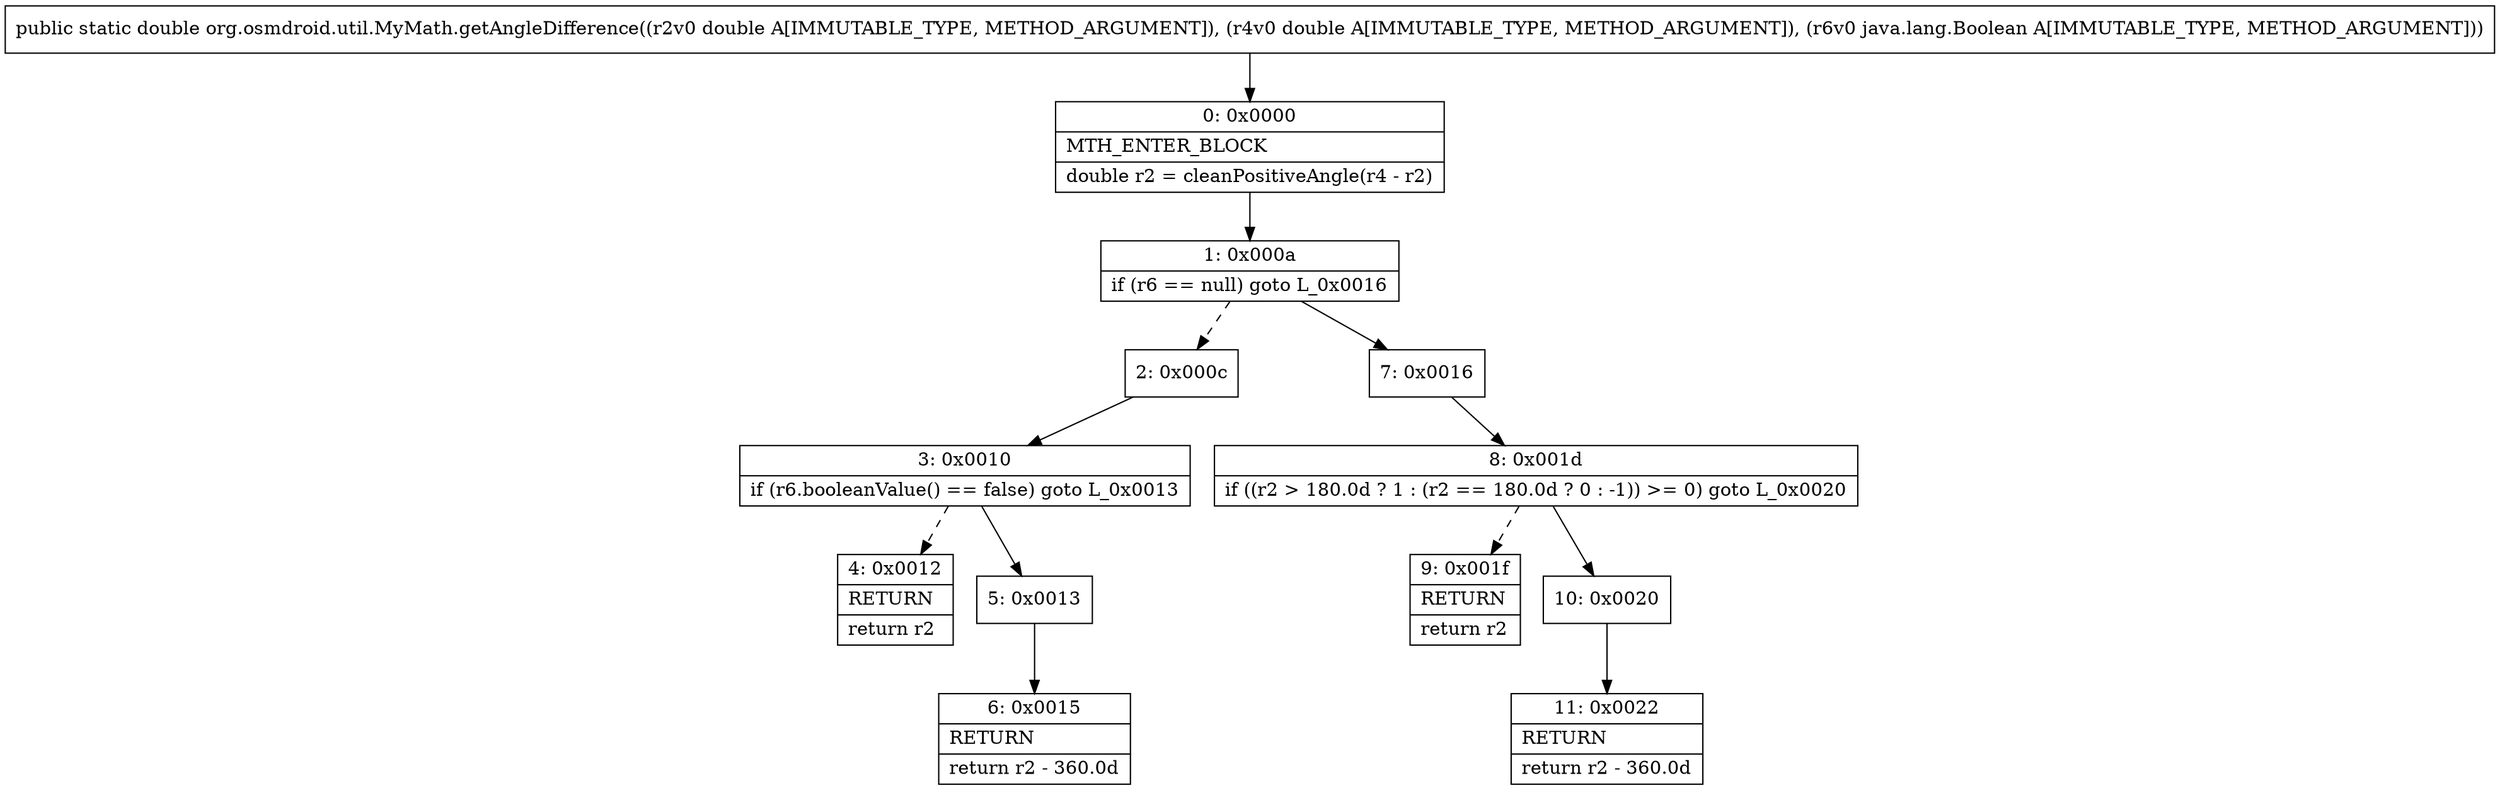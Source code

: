 digraph "CFG fororg.osmdroid.util.MyMath.getAngleDifference(DDLjava\/lang\/Boolean;)D" {
Node_0 [shape=record,label="{0\:\ 0x0000|MTH_ENTER_BLOCK\l|double r2 = cleanPositiveAngle(r4 \- r2)\l}"];
Node_1 [shape=record,label="{1\:\ 0x000a|if (r6 == null) goto L_0x0016\l}"];
Node_2 [shape=record,label="{2\:\ 0x000c}"];
Node_3 [shape=record,label="{3\:\ 0x0010|if (r6.booleanValue() == false) goto L_0x0013\l}"];
Node_4 [shape=record,label="{4\:\ 0x0012|RETURN\l|return r2\l}"];
Node_5 [shape=record,label="{5\:\ 0x0013}"];
Node_6 [shape=record,label="{6\:\ 0x0015|RETURN\l|return r2 \- 360.0d\l}"];
Node_7 [shape=record,label="{7\:\ 0x0016}"];
Node_8 [shape=record,label="{8\:\ 0x001d|if ((r2 \> 180.0d ? 1 : (r2 == 180.0d ? 0 : \-1)) \>= 0) goto L_0x0020\l}"];
Node_9 [shape=record,label="{9\:\ 0x001f|RETURN\l|return r2\l}"];
Node_10 [shape=record,label="{10\:\ 0x0020}"];
Node_11 [shape=record,label="{11\:\ 0x0022|RETURN\l|return r2 \- 360.0d\l}"];
MethodNode[shape=record,label="{public static double org.osmdroid.util.MyMath.getAngleDifference((r2v0 double A[IMMUTABLE_TYPE, METHOD_ARGUMENT]), (r4v0 double A[IMMUTABLE_TYPE, METHOD_ARGUMENT]), (r6v0 java.lang.Boolean A[IMMUTABLE_TYPE, METHOD_ARGUMENT])) }"];
MethodNode -> Node_0;
Node_0 -> Node_1;
Node_1 -> Node_2[style=dashed];
Node_1 -> Node_7;
Node_2 -> Node_3;
Node_3 -> Node_4[style=dashed];
Node_3 -> Node_5;
Node_5 -> Node_6;
Node_7 -> Node_8;
Node_8 -> Node_9[style=dashed];
Node_8 -> Node_10;
Node_10 -> Node_11;
}

